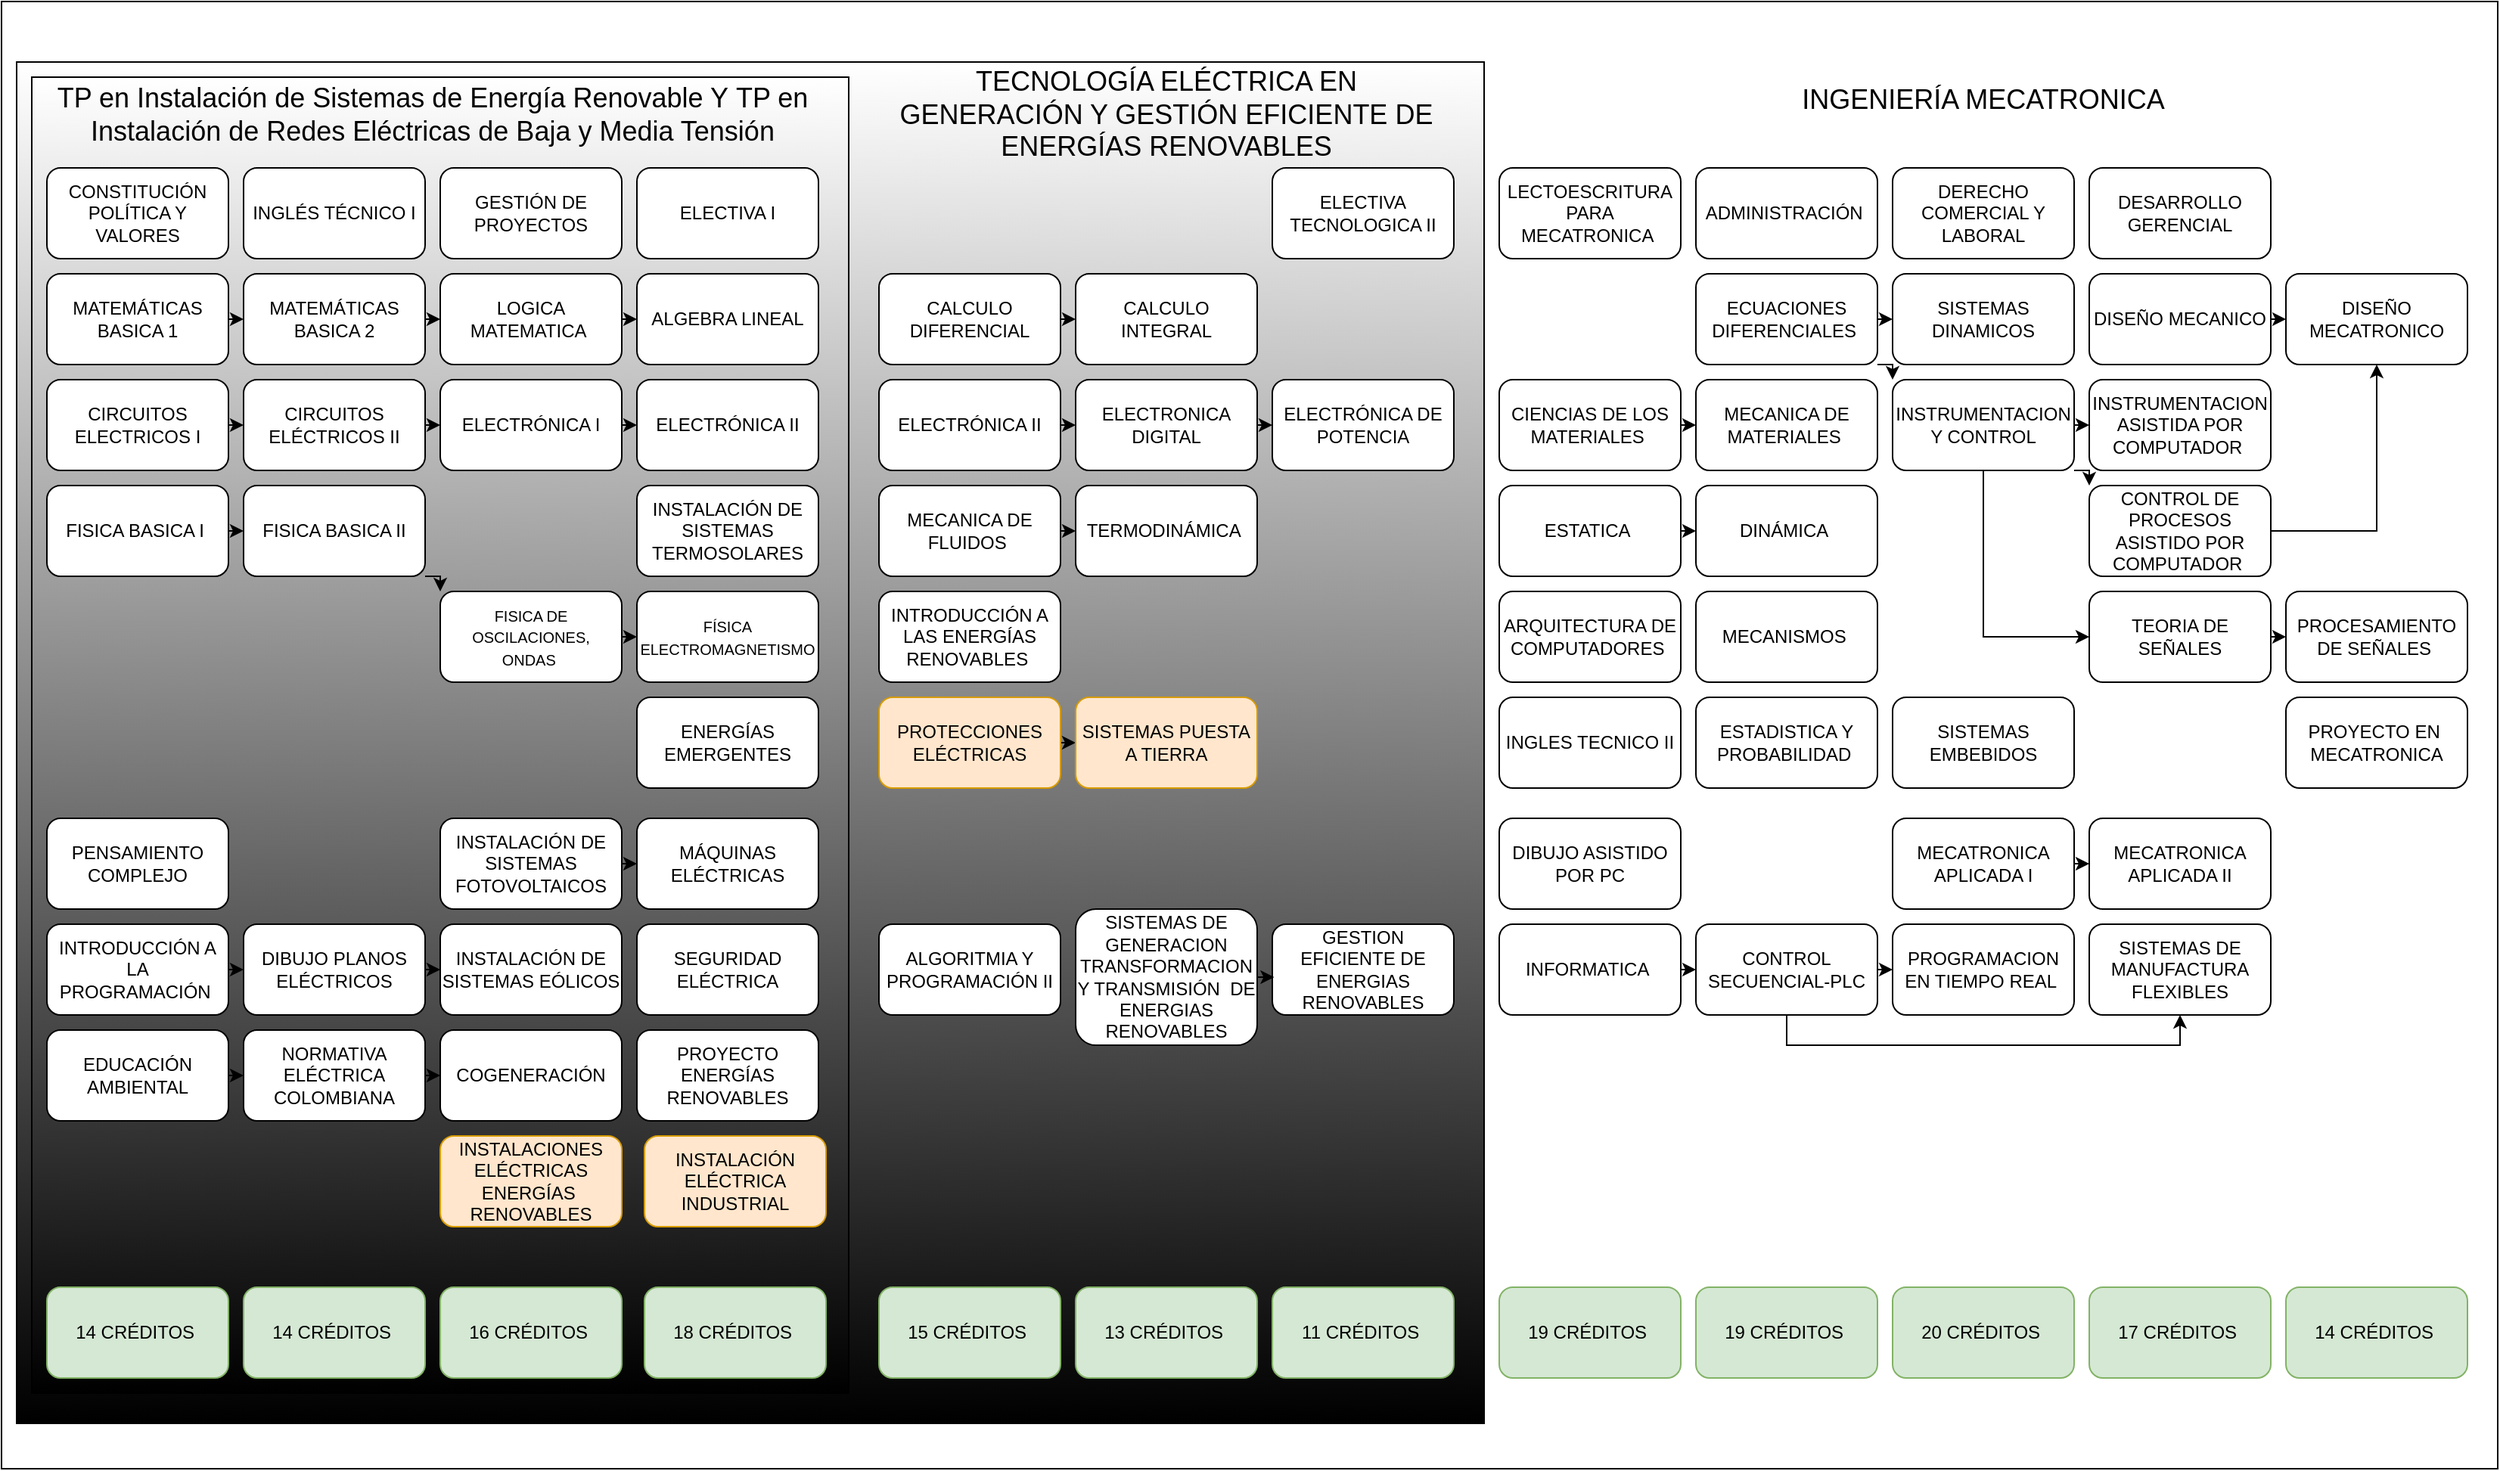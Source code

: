 <mxfile version="27.0.5">
  <diagram name="Page-1" id="NdeRNoOgGqwSj2bBf8Ej">
    <mxGraphModel dx="1477" dy="1940" grid="1" gridSize="10" guides="1" tooltips="1" connect="1" arrows="1" fold="1" page="1" pageScale="1" pageWidth="850" pageHeight="1100" math="0" shadow="0">
      <root>
        <mxCell id="0" />
        <mxCell id="1" parent="0" />
        <mxCell id="ocTWP9GC5p4d-2BuhFd4-1" value="" style="rounded=0;whiteSpace=wrap;html=1;strokeColor=default;fillColor=light-dark(#FFFFFF,#FFFFFF);" parent="1" vertex="1">
          <mxGeometry y="-20" width="1650" height="970" as="geometry" />
        </mxCell>
        <mxCell id="ocTWP9GC5p4d-2BuhFd4-47" value="" style="rounded=0;whiteSpace=wrap;html=1;gradientColor=default;strokeColor=light-dark(#000000,#000000);" parent="1" vertex="1">
          <mxGeometry x="10" y="20" width="970" height="900" as="geometry" />
        </mxCell>
        <mxCell id="ocTWP9GC5p4d-2BuhFd4-5" value="" style="rounded=0;whiteSpace=wrap;html=1;gradientColor=default;strokeColor=light-dark(#000000,#000000);" parent="1" vertex="1">
          <mxGeometry x="20" y="30" width="540" height="870" as="geometry" />
        </mxCell>
        <mxCell id="ocTWP9GC5p4d-2BuhFd4-6" value="MATEMÁTICAS BASICA 1" style="rounded=1;whiteSpace=wrap;html=1;fillColor=light-dark(#FFFFFF,#CCCCCC);fontColor=light-dark(#000000,#000000);" parent="1" vertex="1">
          <mxGeometry x="30" y="160" width="120" height="60" as="geometry" />
        </mxCell>
        <mxCell id="ocTWP9GC5p4d-2BuhFd4-7" value="TERMODINÁMICA&amp;nbsp;" style="rounded=1;whiteSpace=wrap;html=1;fillColor=light-dark(#FFFFFF,#CCCCCC);fontColor=light-dark(#000000,#000000);" parent="1" vertex="1">
          <mxGeometry x="710" y="300" width="120" height="60" as="geometry" />
        </mxCell>
        <mxCell id="ocTWP9GC5p4d-2BuhFd4-8" value="CIRCUITOS ELECTRICOS I" style="rounded=1;whiteSpace=wrap;html=1;fillColor=light-dark(#FFFFFF,#CCCCCC);fontColor=light-dark(#000000,#000000);" parent="1" vertex="1">
          <mxGeometry x="30" y="230" width="120" height="60" as="geometry" />
        </mxCell>
        <mxCell id="ocTWP9GC5p4d-2BuhFd4-9" value="INGLÉS TÉCNICO I" style="rounded=1;whiteSpace=wrap;html=1;fillColor=light-dark(#FFFFFF,#CCCCCC);fontColor=light-dark(#000000,#000000);" parent="1" vertex="1">
          <mxGeometry x="160" y="90" width="120" height="60" as="geometry" />
        </mxCell>
        <mxCell id="a5PQnT44xaoPH_8pJH1b-9" style="edgeStyle=orthogonalEdgeStyle;rounded=0;orthogonalLoop=1;jettySize=auto;html=1;exitX=1;exitY=0.5;exitDx=0;exitDy=0;entryX=0;entryY=0.5;entryDx=0;entryDy=0;" edge="1" parent="1" source="ocTWP9GC5p4d-2BuhFd4-10" target="ocTWP9GC5p4d-2BuhFd4-21">
          <mxGeometry relative="1" as="geometry" />
        </mxCell>
        <mxCell id="ocTWP9GC5p4d-2BuhFd4-10" value="INTRODUCCIÓN A LA PROGRAMACIÓN&amp;nbsp;" style="rounded=1;whiteSpace=wrap;html=1;fillColor=light-dark(#FFFFFF,#CCCCCC);fontColor=light-dark(#000000,#000000);" parent="1" vertex="1">
          <mxGeometry x="30" y="590" width="120" height="60" as="geometry" />
        </mxCell>
        <mxCell id="a5PQnT44xaoPH_8pJH1b-10" style="edgeStyle=orthogonalEdgeStyle;rounded=0;orthogonalLoop=1;jettySize=auto;html=1;exitX=1;exitY=0.5;exitDx=0;exitDy=0;entryX=0;entryY=0.5;entryDx=0;entryDy=0;" edge="1" parent="1" source="ocTWP9GC5p4d-2BuhFd4-11" target="ocTWP9GC5p4d-2BuhFd4-23">
          <mxGeometry relative="1" as="geometry" />
        </mxCell>
        <mxCell id="ocTWP9GC5p4d-2BuhFd4-11" value="EDUCACIÓN AMBIENTAL" style="rounded=1;whiteSpace=wrap;html=1;fillColor=light-dark(#FFFFFF,#CCCCCC);fontColor=light-dark(#000000,#000000);" parent="1" vertex="1">
          <mxGeometry x="30" y="660" width="120" height="60" as="geometry" />
        </mxCell>
        <mxCell id="a5PQnT44xaoPH_8pJH1b-24" style="edgeStyle=orthogonalEdgeStyle;rounded=0;orthogonalLoop=1;jettySize=auto;html=1;exitX=1;exitY=0.5;exitDx=0;exitDy=0;entryX=0;entryY=0.5;entryDx=0;entryDy=0;" edge="1" parent="1" source="ocTWP9GC5p4d-2BuhFd4-12" target="ocTWP9GC5p4d-2BuhFd4-30">
          <mxGeometry relative="1" as="geometry" />
        </mxCell>
        <mxCell id="ocTWP9GC5p4d-2BuhFd4-12" value="MATEMÁTICAS BASICA 2" style="rounded=1;whiteSpace=wrap;html=1;fillColor=light-dark(#FFFFFF,#CCCCCC);fontColor=light-dark(#000000,#000000);" parent="1" vertex="1">
          <mxGeometry x="160" y="160" width="120" height="60" as="geometry" />
        </mxCell>
        <mxCell id="a5PQnT44xaoPH_8pJH1b-7" style="edgeStyle=orthogonalEdgeStyle;rounded=0;orthogonalLoop=1;jettySize=auto;html=1;exitX=1;exitY=0.5;exitDx=0;exitDy=0;entryX=0;entryY=0.5;entryDx=0;entryDy=0;" edge="1" parent="1" source="ocTWP9GC5p4d-2BuhFd4-14" target="ocTWP9GC5p4d-2BuhFd4-35">
          <mxGeometry relative="1" as="geometry" />
        </mxCell>
        <mxCell id="ocTWP9GC5p4d-2BuhFd4-14" value="ELECTRÓNICA I" style="rounded=1;whiteSpace=wrap;html=1;fillColor=light-dark(#FFFFFF,#CCCCCC);fontColor=light-dark(#000000,#000000);" parent="1" vertex="1">
          <mxGeometry x="290" y="230" width="120" height="60" as="geometry" />
        </mxCell>
        <mxCell id="a5PQnT44xaoPH_8pJH1b-6" style="edgeStyle=orthogonalEdgeStyle;rounded=0;orthogonalLoop=1;jettySize=auto;html=1;exitX=1;exitY=0.5;exitDx=0;exitDy=0;entryX=0;entryY=0.5;entryDx=0;entryDy=0;" edge="1" parent="1" source="ocTWP9GC5p4d-2BuhFd4-15" target="ocTWP9GC5p4d-2BuhFd4-14">
          <mxGeometry relative="1" as="geometry" />
        </mxCell>
        <mxCell id="ocTWP9GC5p4d-2BuhFd4-15" value="CIRCUITOS ELÉCTRICOS II" style="rounded=1;whiteSpace=wrap;html=1;fillColor=light-dark(#FFFFFF,#CCCCCC);fontColor=light-dark(#000000,#000000);" parent="1" vertex="1">
          <mxGeometry x="160" y="230" width="120" height="60" as="geometry" />
        </mxCell>
        <mxCell id="a5PQnT44xaoPH_8pJH1b-8" style="edgeStyle=orthogonalEdgeStyle;rounded=0;orthogonalLoop=1;jettySize=auto;html=1;exitX=1;exitY=0.5;exitDx=0;exitDy=0;entryX=0;entryY=0.5;entryDx=0;entryDy=0;" edge="1" parent="1" source="ocTWP9GC5p4d-2BuhFd4-16" target="ocTWP9GC5p4d-2BuhFd4-17">
          <mxGeometry relative="1" as="geometry" />
        </mxCell>
        <mxCell id="ocTWP9GC5p4d-2BuhFd4-16" value="FISICA BASICA I&amp;nbsp;" style="rounded=1;whiteSpace=wrap;html=1;fillColor=light-dark(#FFFFFF,#CCCCCC);fontColor=light-dark(#000000,#000000);" parent="1" vertex="1">
          <mxGeometry x="30" y="300" width="120" height="60" as="geometry" />
        </mxCell>
        <mxCell id="a5PQnT44xaoPH_8pJH1b-22" style="edgeStyle=orthogonalEdgeStyle;rounded=0;orthogonalLoop=1;jettySize=auto;html=1;exitX=1;exitY=1;exitDx=0;exitDy=0;entryX=0;entryY=0;entryDx=0;entryDy=0;" edge="1" parent="1" source="ocTWP9GC5p4d-2BuhFd4-17" target="ocTWP9GC5p4d-2BuhFd4-20">
          <mxGeometry relative="1" as="geometry" />
        </mxCell>
        <mxCell id="ocTWP9GC5p4d-2BuhFd4-17" value="FISICA BASICA II" style="rounded=1;whiteSpace=wrap;html=1;fillColor=light-dark(#FFFFFF,#CCCCCC);fontColor=light-dark(#000000,#000000);" parent="1" vertex="1">
          <mxGeometry x="160" y="300" width="120" height="60" as="geometry" />
        </mxCell>
        <mxCell id="ocTWP9GC5p4d-2BuhFd4-18" value="INTRODUCCIÓN A LAS ENERGÍAS RENOVABLES&amp;nbsp;" style="rounded=1;whiteSpace=wrap;html=1;fillColor=light-dark(#FFFFFF,#CCCCCC);fontColor=light-dark(#000000,#000000);" parent="1" vertex="1">
          <mxGeometry x="580" y="370" width="120" height="60" as="geometry" />
        </mxCell>
        <mxCell id="a5PQnT44xaoPH_8pJH1b-51" style="edgeStyle=orthogonalEdgeStyle;rounded=0;orthogonalLoop=1;jettySize=auto;html=1;exitX=1;exitY=0.5;exitDx=0;exitDy=0;entryX=0;entryY=0.5;entryDx=0;entryDy=0;" edge="1" parent="1" source="ocTWP9GC5p4d-2BuhFd4-19" target="ocTWP9GC5p4d-2BuhFd4-40">
          <mxGeometry relative="1" as="geometry" />
        </mxCell>
        <mxCell id="ocTWP9GC5p4d-2BuhFd4-19" value="PROTECCIONES ELÉCTRICAS" style="rounded=1;whiteSpace=wrap;html=1;fillColor=#ffe6cc;strokeColor=#d79b00;" parent="1" vertex="1">
          <mxGeometry x="580" y="440" width="120" height="60" as="geometry" />
        </mxCell>
        <mxCell id="a5PQnT44xaoPH_8pJH1b-21" style="edgeStyle=orthogonalEdgeStyle;rounded=0;orthogonalLoop=1;jettySize=auto;html=1;exitX=1;exitY=0.5;exitDx=0;exitDy=0;entryX=0;entryY=0.5;entryDx=0;entryDy=0;" edge="1" parent="1" source="ocTWP9GC5p4d-2BuhFd4-20" target="ocTWP9GC5p4d-2BuhFd4-37">
          <mxGeometry relative="1" as="geometry" />
        </mxCell>
        <mxCell id="ocTWP9GC5p4d-2BuhFd4-20" value="&lt;font style=&quot;font-size: 10px;&quot;&gt;FISICA DE OSCILACIONES, ONDAS&amp;nbsp;&lt;/font&gt;" style="rounded=1;whiteSpace=wrap;html=1;fillColor=light-dark(#FFFFFF,#CCCCCC);fontColor=light-dark(#000000,#000000);" parent="1" vertex="1">
          <mxGeometry x="290" y="370" width="120" height="60" as="geometry" />
        </mxCell>
        <mxCell id="a5PQnT44xaoPH_8pJH1b-12" style="edgeStyle=orthogonalEdgeStyle;rounded=0;orthogonalLoop=1;jettySize=auto;html=1;exitX=1;exitY=0.5;exitDx=0;exitDy=0;entryX=0;entryY=0.5;entryDx=0;entryDy=0;" edge="1" parent="1" source="ocTWP9GC5p4d-2BuhFd4-21" target="ocTWP9GC5p4d-2BuhFd4-32">
          <mxGeometry relative="1" as="geometry" />
        </mxCell>
        <mxCell id="ocTWP9GC5p4d-2BuhFd4-21" value="DIBUJO PLANOS ELÉCTRICOS" style="rounded=1;whiteSpace=wrap;html=1;fillColor=light-dark(#FFFFFF,#CCCCCC);fontColor=light-dark(#000000,#000000);" parent="1" vertex="1">
          <mxGeometry x="160" y="590" width="120" height="60" as="geometry" />
        </mxCell>
        <mxCell id="ocTWP9GC5p4d-2BuhFd4-22" value="PROYECTO ENERGÍAS RENOVABLES" style="rounded=1;whiteSpace=wrap;html=1;fillColor=light-dark(#FFFFFF,#CCCCCC);fontColor=light-dark(#000000,#000000);" parent="1" vertex="1">
          <mxGeometry x="420" y="660" width="120" height="60" as="geometry" />
        </mxCell>
        <mxCell id="a5PQnT44xaoPH_8pJH1b-11" style="edgeStyle=orthogonalEdgeStyle;rounded=0;orthogonalLoop=1;jettySize=auto;html=1;exitX=1;exitY=0.5;exitDx=0;exitDy=0;entryX=0;entryY=0.5;entryDx=0;entryDy=0;" edge="1" parent="1" source="ocTWP9GC5p4d-2BuhFd4-23" target="ocTWP9GC5p4d-2BuhFd4-33">
          <mxGeometry relative="1" as="geometry" />
        </mxCell>
        <mxCell id="ocTWP9GC5p4d-2BuhFd4-23" value="NORMATIVA ELÉCTRICA COLOMBIANA" style="rounded=1;whiteSpace=wrap;html=1;fillColor=light-dark(#FFFFFF,#CCCCCC);fontColor=light-dark(#000000,#000000);" parent="1" vertex="1">
          <mxGeometry x="160" y="660" width="120" height="60" as="geometry" />
        </mxCell>
        <mxCell id="ocTWP9GC5p4d-2BuhFd4-24" value="GESTIÓN DE PROYECTOS" style="rounded=1;whiteSpace=wrap;html=1;fillColor=light-dark(#FFFFFF,#CCCCCC);fontColor=light-dark(#000000,#000000);" parent="1" vertex="1">
          <mxGeometry x="290" y="90" width="120" height="60" as="geometry" />
        </mxCell>
        <mxCell id="ocTWP9GC5p4d-2BuhFd4-25" value="INSTALACIÓN ELÉCTRICA INDUSTRIAL" style="rounded=1;whiteSpace=wrap;html=1;fillColor=#ffe6cc;strokeColor=#d79b00;" parent="1" vertex="1">
          <mxGeometry x="425" y="730" width="120" height="60" as="geometry" />
        </mxCell>
        <mxCell id="ocTWP9GC5p4d-2BuhFd4-26" value="CONSTITUCIÓN POLÍTICA Y VALORES" style="rounded=1;whiteSpace=wrap;html=1;fillColor=light-dark(#FFFFFF,#CCCCCC);fontColor=light-dark(#000000,#000000);" parent="1" vertex="1">
          <mxGeometry x="30" y="90" width="120" height="60" as="geometry" />
        </mxCell>
        <mxCell id="ocTWP9GC5p4d-2BuhFd4-27" value="SEGURIDAD ELÉCTRICA" style="rounded=1;whiteSpace=wrap;html=1;fillColor=light-dark(#FFFFFF,#CCCCCC);fontColor=light-dark(#000000,#000000);" parent="1" vertex="1">
          <mxGeometry x="420" y="590" width="120" height="60" as="geometry" />
        </mxCell>
        <mxCell id="ocTWP9GC5p4d-2BuhFd4-28" value="ELECTIVA I" style="rounded=1;whiteSpace=wrap;html=1;fillColor=light-dark(#FFFFFF,#CCCCCC);fontColor=light-dark(#000000,#000000);" parent="1" vertex="1">
          <mxGeometry x="420" y="90" width="120" height="60" as="geometry" />
        </mxCell>
        <mxCell id="ocTWP9GC5p4d-2BuhFd4-29" value="PENSAMIENTO COMPLEJO" style="rounded=1;whiteSpace=wrap;html=1;fillColor=light-dark(#FFFFFF,#CCCCCC);fontColor=light-dark(#000000,#000000);" parent="1" vertex="1">
          <mxGeometry x="30" y="520" width="120" height="60" as="geometry" />
        </mxCell>
        <mxCell id="a5PQnT44xaoPH_8pJH1b-25" style="edgeStyle=orthogonalEdgeStyle;rounded=0;orthogonalLoop=1;jettySize=auto;html=1;exitX=1;exitY=0.5;exitDx=0;exitDy=0;entryX=0;entryY=0.5;entryDx=0;entryDy=0;" edge="1" parent="1" source="ocTWP9GC5p4d-2BuhFd4-30" target="ocTWP9GC5p4d-2BuhFd4-34">
          <mxGeometry relative="1" as="geometry" />
        </mxCell>
        <mxCell id="ocTWP9GC5p4d-2BuhFd4-30" value="LOGICA MATEMATICA&amp;nbsp;" style="rounded=1;whiteSpace=wrap;html=1;fillColor=light-dark(#FFFFFF,#CCCCCC);fontColor=light-dark(#000000,#000000);" parent="1" vertex="1">
          <mxGeometry x="290" y="160" width="120" height="60" as="geometry" />
        </mxCell>
        <mxCell id="a5PQnT44xaoPH_8pJH1b-14" style="edgeStyle=orthogonalEdgeStyle;rounded=0;orthogonalLoop=1;jettySize=auto;html=1;exitX=1;exitY=0.5;exitDx=0;exitDy=0;entryX=0;entryY=0.5;entryDx=0;entryDy=0;" edge="1" parent="1" source="ocTWP9GC5p4d-2BuhFd4-31" target="ocTWP9GC5p4d-2BuhFd4-38">
          <mxGeometry relative="1" as="geometry" />
        </mxCell>
        <mxCell id="ocTWP9GC5p4d-2BuhFd4-31" value="INSTALACIÓN DE SISTEMAS FOTOVOLTAICOS" style="rounded=1;whiteSpace=wrap;html=1;fillColor=light-dark(#FFFFFF,#CCCCCC);fontColor=light-dark(#000000,#000000);" parent="1" vertex="1">
          <mxGeometry x="290" y="520" width="120" height="60" as="geometry" />
        </mxCell>
        <mxCell id="ocTWP9GC5p4d-2BuhFd4-32" value="INSTALACIÓN DE SISTEMAS EÓLICOS" style="rounded=1;whiteSpace=wrap;html=1;fillColor=light-dark(#FFFFFF,#CCCCCC);fontColor=light-dark(#000000,#000000);" parent="1" vertex="1">
          <mxGeometry x="290" y="590" width="120" height="60" as="geometry" />
        </mxCell>
        <mxCell id="ocTWP9GC5p4d-2BuhFd4-33" value="COGENERACIÓN" style="rounded=1;whiteSpace=wrap;html=1;fillColor=light-dark(#FFFFFF,#CCCCCC);fontColor=light-dark(#000000,#000000);" parent="1" vertex="1">
          <mxGeometry x="290" y="660" width="120" height="60" as="geometry" />
        </mxCell>
        <mxCell id="ocTWP9GC5p4d-2BuhFd4-34" value="ALGEBRA LINEAL" style="rounded=1;whiteSpace=wrap;html=1;fillColor=light-dark(#FFFFFF,#CCCCCC);fontColor=light-dark(#000000,#000000);" parent="1" vertex="1">
          <mxGeometry x="420" y="160" width="120" height="60" as="geometry" />
        </mxCell>
        <mxCell id="ocTWP9GC5p4d-2BuhFd4-35" value="ELECTRÓNICA II" style="rounded=1;whiteSpace=wrap;html=1;fillColor=light-dark(#FFFFFF,#CCCCCC);fontColor=light-dark(#000000,#000000);" parent="1" vertex="1">
          <mxGeometry x="420" y="230" width="120" height="60" as="geometry" />
        </mxCell>
        <mxCell id="ocTWP9GC5p4d-2BuhFd4-36" value="INSTALACIÓN DE SISTEMAS TERMOSOLARES" style="rounded=1;whiteSpace=wrap;html=1;fillColor=light-dark(#FFFFFF,#CCCCCC);fontColor=light-dark(#000000,#000000);" parent="1" vertex="1">
          <mxGeometry x="420" y="300" width="120" height="60" as="geometry" />
        </mxCell>
        <mxCell id="ocTWP9GC5p4d-2BuhFd4-37" value="&lt;font style=&quot;font-size: 10px;&quot;&gt;FÍSICA ELECTROMAGNETISMO&lt;/font&gt;" style="rounded=1;whiteSpace=wrap;html=1;fillColor=light-dark(#FFFFFF,#CCCCCC);fontColor=light-dark(#000000,#000000);" parent="1" vertex="1">
          <mxGeometry x="420" y="370" width="120" height="60" as="geometry" />
        </mxCell>
        <mxCell id="ocTWP9GC5p4d-2BuhFd4-38" value="MÁQUINAS ELÉCTRICAS" style="rounded=1;whiteSpace=wrap;html=1;fillColor=light-dark(#FFFFFF,#CCCCCC);fontColor=light-dark(#000000,#000000);" parent="1" vertex="1">
          <mxGeometry x="420" y="520" width="120" height="60" as="geometry" />
        </mxCell>
        <mxCell id="ocTWP9GC5p4d-2BuhFd4-39" value="ENERGÍAS EMERGENTES" style="rounded=1;whiteSpace=wrap;html=1;fillColor=light-dark(#FFFFFF,#CCCCCC);fontColor=light-dark(#000000,#000000);" parent="1" vertex="1">
          <mxGeometry x="420" y="440" width="120" height="60" as="geometry" />
        </mxCell>
        <mxCell id="ocTWP9GC5p4d-2BuhFd4-40" value="SISTEMAS PUESTA A TIERRA" style="rounded=1;whiteSpace=wrap;html=1;fillColor=#ffe6cc;strokeColor=#d79b00;" parent="1" vertex="1">
          <mxGeometry x="710" y="440" width="120" height="60" as="geometry" />
        </mxCell>
        <mxCell id="ocTWP9GC5p4d-2BuhFd4-41" value="INSTALACIONES ELÉCTRICAS ENERGÍAS&amp;nbsp; RENOVABLES" style="rounded=1;whiteSpace=wrap;html=1;fillColor=#ffe6cc;strokeColor=#d79b00;" parent="1" vertex="1">
          <mxGeometry x="290" y="730" width="120" height="60" as="geometry" />
        </mxCell>
        <mxCell id="ocTWP9GC5p4d-2BuhFd4-42" value="14 CRÉDITOS&amp;nbsp;" style="rounded=1;whiteSpace=wrap;html=1;fillColor=#d5e8d4;strokeColor=#82b366;" parent="1" vertex="1">
          <mxGeometry x="30" y="830" width="120" height="60" as="geometry" />
        </mxCell>
        <mxCell id="ocTWP9GC5p4d-2BuhFd4-43" value="14 CRÉDITOS&amp;nbsp;" style="rounded=1;whiteSpace=wrap;html=1;fillColor=#d5e8d4;strokeColor=#82b366;" parent="1" vertex="1">
          <mxGeometry x="160" y="830" width="120" height="60" as="geometry" />
        </mxCell>
        <mxCell id="ocTWP9GC5p4d-2BuhFd4-44" value="16 CRÉDITOS&amp;nbsp;" style="rounded=1;whiteSpace=wrap;html=1;fillColor=#d5e8d4;strokeColor=#82b366;" parent="1" vertex="1">
          <mxGeometry x="290" y="830" width="120" height="60" as="geometry" />
        </mxCell>
        <mxCell id="ocTWP9GC5p4d-2BuhFd4-45" value="18 CRÉDITOS&amp;nbsp;" style="rounded=1;whiteSpace=wrap;html=1;fillColor=#d5e8d4;strokeColor=#82b366;" parent="1" vertex="1">
          <mxGeometry x="425" y="830" width="120" height="60" as="geometry" />
        </mxCell>
        <mxCell id="ocTWP9GC5p4d-2BuhFd4-46" value="&lt;font style=&quot;font-size: 18px;&quot;&gt;TP en Instalación de Sistemas de Energía Renovable Y&amp;nbsp;TP en Instalación de Redes Eléctricas de Baja y Media Tensión&lt;/font&gt;" style="text;html=1;align=center;verticalAlign=middle;whiteSpace=wrap;rounded=0;" parent="1" vertex="1">
          <mxGeometry x="30" y="40" width="510" height="30" as="geometry" />
        </mxCell>
        <mxCell id="ocTWP9GC5p4d-2BuhFd4-48" value="&lt;font style=&quot;font-size: 18px;&quot;&gt;TECNOLOGÍA ELÉCTRICA EN GENERACIÓN Y GESTIÓN EFICIENTE DE ENERGÍAS RENOVABLES&lt;/font&gt;" style="text;html=1;align=center;verticalAlign=middle;whiteSpace=wrap;rounded=0;" parent="1" vertex="1">
          <mxGeometry x="580" y="40" width="380" height="30" as="geometry" />
        </mxCell>
        <mxCell id="a5PQnT44xaoPH_8pJH1b-29" style="edgeStyle=orthogonalEdgeStyle;rounded=0;orthogonalLoop=1;jettySize=auto;html=1;exitX=1;exitY=0.5;exitDx=0;exitDy=0;entryX=0;entryY=0.5;entryDx=0;entryDy=0;" edge="1" parent="1" source="ocTWP9GC5p4d-2BuhFd4-49" target="ocTWP9GC5p4d-2BuhFd4-51">
          <mxGeometry relative="1" as="geometry" />
        </mxCell>
        <mxCell id="ocTWP9GC5p4d-2BuhFd4-49" value="CALCULO DIFERENCIAL" style="rounded=1;whiteSpace=wrap;html=1;fillColor=light-dark(#FFFFFF,#CCCCCC);fontColor=light-dark(#000000,#000000);" parent="1" vertex="1">
          <mxGeometry x="580" y="160" width="120" height="60" as="geometry" />
        </mxCell>
        <mxCell id="ocTWP9GC5p4d-2BuhFd4-50" value="ALGORITMIA Y PROGRAMACIÓN II" style="rounded=1;whiteSpace=wrap;html=1;fillColor=light-dark(#FFFFFF,#CCCCCC);fontColor=light-dark(#000000,#000000);" parent="1" vertex="1">
          <mxGeometry x="580" y="590" width="120" height="60" as="geometry" />
        </mxCell>
        <mxCell id="ocTWP9GC5p4d-2BuhFd4-51" value="CALCULO INTEGRAL" style="rounded=1;whiteSpace=wrap;html=1;fillColor=light-dark(#FFFFFF,#CCCCCC);fontColor=light-dark(#000000,#000000);" parent="1" vertex="1">
          <mxGeometry x="710" y="160" width="120" height="60" as="geometry" />
        </mxCell>
        <mxCell id="a5PQnT44xaoPH_8pJH1b-30" style="edgeStyle=orthogonalEdgeStyle;rounded=0;orthogonalLoop=1;jettySize=auto;html=1;exitX=1;exitY=0.5;exitDx=0;exitDy=0;entryX=0;entryY=0.5;entryDx=0;entryDy=0;" edge="1" parent="1" source="ocTWP9GC5p4d-2BuhFd4-52" target="ocTWP9GC5p4d-2BuhFd4-57">
          <mxGeometry relative="1" as="geometry" />
        </mxCell>
        <mxCell id="ocTWP9GC5p4d-2BuhFd4-52" value="ELECTRÓNICA II" style="rounded=1;whiteSpace=wrap;html=1;fillColor=light-dark(#FFFFFF,#CCCCCC);fontColor=light-dark(#000000,#000000);" parent="1" vertex="1">
          <mxGeometry x="580" y="230" width="120" height="60" as="geometry" />
        </mxCell>
        <mxCell id="a5PQnT44xaoPH_8pJH1b-59" style="edgeStyle=orthogonalEdgeStyle;rounded=0;orthogonalLoop=1;jettySize=auto;html=1;exitX=1;exitY=0.5;exitDx=0;exitDy=0;entryX=0;entryY=0.5;entryDx=0;entryDy=0;" edge="1" parent="1" source="ocTWP9GC5p4d-2BuhFd4-53" target="ocTWP9GC5p4d-2BuhFd4-7">
          <mxGeometry relative="1" as="geometry" />
        </mxCell>
        <mxCell id="ocTWP9GC5p4d-2BuhFd4-53" value="MECANICA DE FLUIDOS&amp;nbsp;" style="rounded=1;whiteSpace=wrap;html=1;fillColor=light-dark(#FFFFFF,#CCCCCC);fontColor=light-dark(#000000,#000000);" parent="1" vertex="1">
          <mxGeometry x="580" y="300" width="120" height="60" as="geometry" />
        </mxCell>
        <mxCell id="ocTWP9GC5p4d-2BuhFd4-54" value="ELECTRÓNICA DE POTENCIA" style="rounded=1;whiteSpace=wrap;html=1;fillColor=light-dark(#FFFFFF,#CCCCCC);fontColor=light-dark(#000000,#000000);" parent="1" vertex="1">
          <mxGeometry x="840" y="230" width="120" height="60" as="geometry" />
        </mxCell>
        <mxCell id="ocTWP9GC5p4d-2BuhFd4-56" value="ELECTIVA TECNOLOGICA II" style="rounded=1;whiteSpace=wrap;html=1;fillColor=light-dark(#FFFFFF,#CCCCCC);fontColor=light-dark(#000000,#000000);" parent="1" vertex="1">
          <mxGeometry x="840" y="90" width="120" height="60" as="geometry" />
        </mxCell>
        <mxCell id="a5PQnT44xaoPH_8pJH1b-31" style="edgeStyle=orthogonalEdgeStyle;rounded=0;orthogonalLoop=1;jettySize=auto;html=1;exitX=1;exitY=0.5;exitDx=0;exitDy=0;entryX=0;entryY=0.5;entryDx=0;entryDy=0;" edge="1" parent="1" source="ocTWP9GC5p4d-2BuhFd4-57" target="ocTWP9GC5p4d-2BuhFd4-54">
          <mxGeometry relative="1" as="geometry" />
        </mxCell>
        <mxCell id="ocTWP9GC5p4d-2BuhFd4-57" value="ELECTRONICA DIGITAL" style="rounded=1;whiteSpace=wrap;html=1;fillColor=light-dark(#FFFFFF,#CCCCCC);fontColor=light-dark(#000000,#000000);" parent="1" vertex="1">
          <mxGeometry x="710" y="230" width="120" height="60" as="geometry" />
        </mxCell>
        <mxCell id="ocTWP9GC5p4d-2BuhFd4-58" value="SISTEMAS DE GENERACION TRANSFORMACION Y TRANSMISIÓN&amp;nbsp; DE ENERGIAS RENOVABLES" style="rounded=1;whiteSpace=wrap;html=1;fillColor=light-dark(#FFFFFF,#CCCCCC);fontColor=light-dark(#000000,#000000);" parent="1" vertex="1">
          <mxGeometry x="710" y="580" width="120" height="90" as="geometry" />
        </mxCell>
        <mxCell id="ocTWP9GC5p4d-2BuhFd4-59" value="GESTION EFICIENTE DE ENERGIAS RENOVABLES" style="rounded=1;whiteSpace=wrap;html=1;fillColor=light-dark(#FFFFFF,#CCCCCC);fontColor=light-dark(#000000,#000000);" parent="1" vertex="1">
          <mxGeometry x="840" y="590" width="120" height="60" as="geometry" />
        </mxCell>
        <mxCell id="ocTWP9GC5p4d-2BuhFd4-60" value="15 CRÉDITOS&amp;nbsp;" style="rounded=1;whiteSpace=wrap;html=1;fillColor=#d5e8d4;strokeColor=#82b366;" parent="1" vertex="1">
          <mxGeometry x="580" y="830" width="120" height="60" as="geometry" />
        </mxCell>
        <mxCell id="ocTWP9GC5p4d-2BuhFd4-61" value="13 CRÉDITOS&amp;nbsp;" style="rounded=1;whiteSpace=wrap;html=1;fillColor=#d5e8d4;strokeColor=#82b366;" parent="1" vertex="1">
          <mxGeometry x="710" y="830" width="120" height="60" as="geometry" />
        </mxCell>
        <mxCell id="ocTWP9GC5p4d-2BuhFd4-62" value="11 CRÉDITOS&amp;nbsp;" style="rounded=1;whiteSpace=wrap;html=1;fillColor=#d5e8d4;strokeColor=#82b366;" parent="1" vertex="1">
          <mxGeometry x="840" y="830" width="120" height="60" as="geometry" />
        </mxCell>
        <mxCell id="ocTWP9GC5p4d-2BuhFd4-65" value="LECTOESCRITURA PARA MECATRONICA&amp;nbsp;" style="rounded=1;whiteSpace=wrap;html=1;fillColor=light-dark(#FFFFFF,#CCCCCC);fontColor=light-dark(#000000,#000000);" parent="1" vertex="1">
          <mxGeometry x="990" y="90" width="120" height="60" as="geometry" />
        </mxCell>
        <mxCell id="ocTWP9GC5p4d-2BuhFd4-66" value="&lt;span style=&quot;font-size: 18px;&quot;&gt;INGENIERÍA MECATRONICA&lt;/span&gt;" style="text;html=1;align=center;verticalAlign=middle;whiteSpace=wrap;rounded=0;fontColor=light-dark(#000000,#000000);" parent="1" vertex="1">
          <mxGeometry x="1055" y="30" width="510" height="30" as="geometry" />
        </mxCell>
        <mxCell id="ocTWP9GC5p4d-2BuhFd4-67" value="DIBUJO ASISTIDO POR PC" style="rounded=1;whiteSpace=wrap;html=1;fillColor=light-dark(#FFFFFF,#CCCCCC);fontColor=light-dark(#000000,#000000);" parent="1" vertex="1">
          <mxGeometry x="990" y="520" width="120" height="60" as="geometry" />
        </mxCell>
        <mxCell id="a5PQnT44xaoPH_8pJH1b-37" style="edgeStyle=orthogonalEdgeStyle;rounded=0;orthogonalLoop=1;jettySize=auto;html=1;exitX=1;exitY=0.5;exitDx=0;exitDy=0;entryX=0;entryY=0.5;entryDx=0;entryDy=0;strokeColor=light-dark(#000000,#000000);" edge="1" parent="1" source="ocTWP9GC5p4d-2BuhFd4-68" target="ocTWP9GC5p4d-2BuhFd4-81">
          <mxGeometry relative="1" as="geometry" />
        </mxCell>
        <mxCell id="ocTWP9GC5p4d-2BuhFd4-68" value="INFORMATICA&amp;nbsp;" style="rounded=1;whiteSpace=wrap;html=1;fillColor=light-dark(#FFFFFF,#CCCCCC);fontColor=light-dark(#000000,#000000);" parent="1" vertex="1">
          <mxGeometry x="990" y="590" width="120" height="60" as="geometry" />
        </mxCell>
        <mxCell id="a5PQnT44xaoPH_8pJH1b-38" style="edgeStyle=orthogonalEdgeStyle;rounded=0;orthogonalLoop=1;jettySize=auto;html=1;exitX=1;exitY=0.5;exitDx=0;exitDy=0;entryX=0;entryY=0.5;entryDx=0;entryDy=0;strokeColor=light-dark(#000000,#000000);" edge="1" parent="1" source="ocTWP9GC5p4d-2BuhFd4-69" target="ocTWP9GC5p4d-2BuhFd4-105">
          <mxGeometry relative="1" as="geometry" />
        </mxCell>
        <mxCell id="ocTWP9GC5p4d-2BuhFd4-69" value="ESTATICA&amp;nbsp;" style="rounded=1;whiteSpace=wrap;html=1;fillColor=light-dark(#FFFFFF,#CCCCCC);fontColor=light-dark(#000000,#000000);" parent="1" vertex="1">
          <mxGeometry x="990" y="300" width="120" height="60" as="geometry" />
        </mxCell>
        <mxCell id="a5PQnT44xaoPH_8pJH1b-39" style="edgeStyle=orthogonalEdgeStyle;rounded=0;orthogonalLoop=1;jettySize=auto;html=1;exitX=1;exitY=0.5;exitDx=0;exitDy=0;entryX=0;entryY=0.5;entryDx=0;entryDy=0;strokeColor=light-dark(#000000,#000000);" edge="1" parent="1" source="ocTWP9GC5p4d-2BuhFd4-70" target="ocTWP9GC5p4d-2BuhFd4-74">
          <mxGeometry relative="1" as="geometry" />
        </mxCell>
        <mxCell id="ocTWP9GC5p4d-2BuhFd4-70" value="CIENCIAS DE LOS MATERIALES&amp;nbsp;" style="rounded=1;whiteSpace=wrap;html=1;fillColor=light-dark(#FFFFFF,#CCCCCC);fontColor=light-dark(#000000,#000000);" parent="1" vertex="1">
          <mxGeometry x="990" y="230" width="120" height="60" as="geometry" />
        </mxCell>
        <mxCell id="ocTWP9GC5p4d-2BuhFd4-71" value="ARQUITECTURA DE COMPUTADORES&amp;nbsp;" style="rounded=1;whiteSpace=wrap;html=1;fillColor=light-dark(#FFFFFF,#CCCCCC);fontColor=light-dark(#000000,#000000);" parent="1" vertex="1">
          <mxGeometry x="990" y="370" width="120" height="60" as="geometry" />
        </mxCell>
        <mxCell id="a5PQnT44xaoPH_8pJH1b-40" style="edgeStyle=orthogonalEdgeStyle;rounded=0;orthogonalLoop=1;jettySize=auto;html=1;exitX=1;exitY=0.5;exitDx=0;exitDy=0;entryX=0;entryY=0.5;entryDx=0;entryDy=0;strokeColor=light-dark(#000000,#000000);" edge="1" parent="1" source="ocTWP9GC5p4d-2BuhFd4-72" target="ocTWP9GC5p4d-2BuhFd4-78">
          <mxGeometry relative="1" as="geometry" />
        </mxCell>
        <mxCell id="a5PQnT44xaoPH_8pJH1b-54" style="edgeStyle=orthogonalEdgeStyle;rounded=0;orthogonalLoop=1;jettySize=auto;html=1;exitX=1;exitY=1;exitDx=0;exitDy=0;entryX=0;entryY=0;entryDx=0;entryDy=0;strokeColor=light-dark(#000000,#000000);" edge="1" parent="1" source="ocTWP9GC5p4d-2BuhFd4-72" target="ocTWP9GC5p4d-2BuhFd4-76">
          <mxGeometry relative="1" as="geometry" />
        </mxCell>
        <mxCell id="ocTWP9GC5p4d-2BuhFd4-72" value="ECUACIONES DIFERENCIALES&amp;nbsp;" style="rounded=1;whiteSpace=wrap;html=1;fillColor=light-dark(#FFFFFF,#CCCCCC);fontColor=light-dark(#000000,#000000);" parent="1" vertex="1">
          <mxGeometry x="1120" y="160" width="120" height="60" as="geometry" />
        </mxCell>
        <mxCell id="ocTWP9GC5p4d-2BuhFd4-73" value="MECANISMOS&amp;nbsp;" style="rounded=1;whiteSpace=wrap;html=1;fillColor=light-dark(#FFFFFF,#CCCCCC);fontColor=light-dark(#000000,#000000);" parent="1" vertex="1">
          <mxGeometry x="1120" y="370" width="120" height="60" as="geometry" />
        </mxCell>
        <mxCell id="ocTWP9GC5p4d-2BuhFd4-74" value="MECANICA DE MATERIALES&amp;nbsp;" style="rounded=1;whiteSpace=wrap;html=1;fillColor=light-dark(#FFFFFF,#CCCCCC);fontColor=light-dark(#000000,#000000);" parent="1" vertex="1">
          <mxGeometry x="1120" y="230" width="120" height="60" as="geometry" />
        </mxCell>
        <mxCell id="ocTWP9GC5p4d-2BuhFd4-75" value="ESTADISTICA Y PROBABILIDAD&amp;nbsp;" style="rounded=1;whiteSpace=wrap;html=1;fillColor=light-dark(#FFFFFF,#CCCCCC);fontColor=light-dark(#000000,#000000);" parent="1" vertex="1">
          <mxGeometry x="1120" y="440" width="120" height="60" as="geometry" />
        </mxCell>
        <mxCell id="a5PQnT44xaoPH_8pJH1b-41" style="edgeStyle=orthogonalEdgeStyle;rounded=0;orthogonalLoop=1;jettySize=auto;html=1;exitX=1;exitY=0.5;exitDx=0;exitDy=0;entryX=0;entryY=0.5;entryDx=0;entryDy=0;strokeColor=light-dark(#000000,#000000);" edge="1" parent="1" source="ocTWP9GC5p4d-2BuhFd4-76" target="ocTWP9GC5p4d-2BuhFd4-84">
          <mxGeometry relative="1" as="geometry" />
        </mxCell>
        <mxCell id="a5PQnT44xaoPH_8pJH1b-44" style="edgeStyle=orthogonalEdgeStyle;rounded=0;orthogonalLoop=1;jettySize=auto;html=1;exitX=0.5;exitY=1;exitDx=0;exitDy=0;entryX=0;entryY=0.5;entryDx=0;entryDy=0;strokeColor=light-dark(#000000,#000000);" edge="1" parent="1" source="ocTWP9GC5p4d-2BuhFd4-76" target="ocTWP9GC5p4d-2BuhFd4-87">
          <mxGeometry relative="1" as="geometry" />
        </mxCell>
        <mxCell id="a5PQnT44xaoPH_8pJH1b-55" style="edgeStyle=orthogonalEdgeStyle;rounded=0;orthogonalLoop=1;jettySize=auto;html=1;exitX=1;exitY=1;exitDx=0;exitDy=0;entryX=0;entryY=0;entryDx=0;entryDy=0;strokeColor=light-dark(#000000,#000000);" edge="1" parent="1" source="ocTWP9GC5p4d-2BuhFd4-76" target="ocTWP9GC5p4d-2BuhFd4-85">
          <mxGeometry relative="1" as="geometry" />
        </mxCell>
        <mxCell id="ocTWP9GC5p4d-2BuhFd4-76" value="INSTRUMENTACION Y CONTROL" style="rounded=1;whiteSpace=wrap;html=1;fillColor=light-dark(#FFFFFF,#CCCCCC);fontColor=light-dark(#000000,#000000);" parent="1" vertex="1">
          <mxGeometry x="1250" y="230" width="120" height="60" as="geometry" />
        </mxCell>
        <mxCell id="a5PQnT44xaoPH_8pJH1b-43" style="edgeStyle=orthogonalEdgeStyle;rounded=0;orthogonalLoop=1;jettySize=auto;html=1;exitX=1;exitY=0.5;exitDx=0;exitDy=0;entryX=0;entryY=0.5;entryDx=0;entryDy=0;strokeColor=light-dark(#000000,#000000);" edge="1" parent="1" source="ocTWP9GC5p4d-2BuhFd4-77" target="ocTWP9GC5p4d-2BuhFd4-80">
          <mxGeometry relative="1" as="geometry" />
        </mxCell>
        <mxCell id="ocTWP9GC5p4d-2BuhFd4-77" value="MECATRONICA APLICADA I" style="rounded=1;whiteSpace=wrap;html=1;fillColor=light-dark(#FFFFFF,#CCCCCC);fontColor=light-dark(#000000,#000000);" parent="1" vertex="1">
          <mxGeometry x="1250" y="520" width="120" height="60" as="geometry" />
        </mxCell>
        <mxCell id="ocTWP9GC5p4d-2BuhFd4-78" value="SISTEMAS DINAMICOS" style="rounded=1;whiteSpace=wrap;html=1;fillColor=light-dark(#FFFFFF,#CCCCCC);fontColor=light-dark(#000000,#000000);" parent="1" vertex="1">
          <mxGeometry x="1250" y="160" width="120" height="60" as="geometry" />
        </mxCell>
        <mxCell id="ocTWP9GC5p4d-2BuhFd4-79" value="ADMINISTRACIÓN&amp;nbsp;" style="rounded=1;whiteSpace=wrap;html=1;fillColor=light-dark(#FFFFFF,#CCCCCC);fontColor=light-dark(#000000,#000000);" parent="1" vertex="1">
          <mxGeometry x="1120" y="90" width="120" height="60" as="geometry" />
        </mxCell>
        <mxCell id="ocTWP9GC5p4d-2BuhFd4-80" value="MECATRONICA APLICADA II" style="rounded=1;whiteSpace=wrap;html=1;fillColor=light-dark(#FFFFFF,#CCCCCC);fontColor=light-dark(#000000,#000000);" parent="1" vertex="1">
          <mxGeometry x="1380" y="520" width="120" height="60" as="geometry" />
        </mxCell>
        <mxCell id="a5PQnT44xaoPH_8pJH1b-57" style="edgeStyle=orthogonalEdgeStyle;rounded=0;orthogonalLoop=1;jettySize=auto;html=1;exitX=0.5;exitY=1;exitDx=0;exitDy=0;entryX=0.5;entryY=1;entryDx=0;entryDy=0;strokeColor=light-dark(#000000,#000000);" edge="1" parent="1" source="ocTWP9GC5p4d-2BuhFd4-81" target="ocTWP9GC5p4d-2BuhFd4-92">
          <mxGeometry relative="1" as="geometry" />
        </mxCell>
        <mxCell id="a5PQnT44xaoPH_8pJH1b-58" style="edgeStyle=orthogonalEdgeStyle;rounded=0;orthogonalLoop=1;jettySize=auto;html=1;exitX=1;exitY=0.5;exitDx=0;exitDy=0;entryX=0;entryY=0.5;entryDx=0;entryDy=0;strokeColor=light-dark(#000000,#000000);" edge="1" parent="1" source="ocTWP9GC5p4d-2BuhFd4-81" target="ocTWP9GC5p4d-2BuhFd4-88">
          <mxGeometry relative="1" as="geometry" />
        </mxCell>
        <mxCell id="ocTWP9GC5p4d-2BuhFd4-81" value="CONTROL SECUENCIAL-PLC" style="rounded=1;whiteSpace=wrap;html=1;fillColor=light-dark(#FFFFFF,#CCCCCC);fontColor=light-dark(#000000,#000000);" parent="1" vertex="1">
          <mxGeometry x="1120" y="590" width="120" height="60" as="geometry" />
        </mxCell>
        <mxCell id="ocTWP9GC5p4d-2BuhFd4-82" value="INGLES TECNICO II" style="rounded=1;whiteSpace=wrap;html=1;fillColor=light-dark(#FFFFFF,#CCCCCC);fontColor=light-dark(#000000,#000000);" parent="1" vertex="1">
          <mxGeometry x="990" y="440" width="120" height="60" as="geometry" />
        </mxCell>
        <mxCell id="ocTWP9GC5p4d-2BuhFd4-83" value="DESARROLLO GERENCIAL" style="rounded=1;whiteSpace=wrap;html=1;fillColor=light-dark(#FFFFFF,#CCCCCC);fontColor=light-dark(#000000,#000000);" parent="1" vertex="1">
          <mxGeometry x="1380" y="90" width="120" height="60" as="geometry" />
        </mxCell>
        <mxCell id="ocTWP9GC5p4d-2BuhFd4-84" value="INSTRUMENTACION ASISTIDA POR COMPUTADOR&amp;nbsp;" style="rounded=1;whiteSpace=wrap;html=1;fillColor=light-dark(#FFFFFF,#CCCCCC);fontColor=light-dark(#000000,#000000);" parent="1" vertex="1">
          <mxGeometry x="1380" y="230" width="120" height="60" as="geometry" />
        </mxCell>
        <mxCell id="a5PQnT44xaoPH_8pJH1b-48" style="edgeStyle=orthogonalEdgeStyle;rounded=0;orthogonalLoop=1;jettySize=auto;html=1;exitX=1;exitY=0.5;exitDx=0;exitDy=0;entryX=0.5;entryY=1;entryDx=0;entryDy=0;strokeColor=light-dark(#000000,#000000);" edge="1" parent="1" source="ocTWP9GC5p4d-2BuhFd4-85" target="ocTWP9GC5p4d-2BuhFd4-93">
          <mxGeometry relative="1" as="geometry" />
        </mxCell>
        <mxCell id="ocTWP9GC5p4d-2BuhFd4-85" value="CONTROL DE PROCESOS ASISTIDO POR COMPUTADOR&amp;nbsp;" style="rounded=1;whiteSpace=wrap;html=1;fillColor=light-dark(#FFFFFF,#CCCCCC);fontColor=light-dark(#000000,#000000);" parent="1" vertex="1">
          <mxGeometry x="1380" y="300" width="120" height="60" as="geometry" />
        </mxCell>
        <mxCell id="ocTWP9GC5p4d-2BuhFd4-86" value="SISTEMAS EMBEBIDOS" style="rounded=1;whiteSpace=wrap;html=1;fillColor=light-dark(#FFFFFF,#CCCCCC);fontColor=light-dark(#000000,#000000);" parent="1" vertex="1">
          <mxGeometry x="1250" y="440" width="120" height="60" as="geometry" />
        </mxCell>
        <mxCell id="a5PQnT44xaoPH_8pJH1b-36" style="edgeStyle=orthogonalEdgeStyle;rounded=0;orthogonalLoop=1;jettySize=auto;html=1;exitX=1;exitY=0.5;exitDx=0;exitDy=0;entryX=0;entryY=0.5;entryDx=0;entryDy=0;strokeColor=light-dark(#000000,#000000);" edge="1" parent="1" source="ocTWP9GC5p4d-2BuhFd4-87" target="ocTWP9GC5p4d-2BuhFd4-91">
          <mxGeometry relative="1" as="geometry" />
        </mxCell>
        <mxCell id="ocTWP9GC5p4d-2BuhFd4-87" value="TEORIA DE SEÑALES" style="rounded=1;whiteSpace=wrap;html=1;fillColor=light-dark(#FFFFFF,#CCCCCC);fontColor=light-dark(#000000,#000000);" parent="1" vertex="1">
          <mxGeometry x="1380" y="370" width="120" height="60" as="geometry" />
        </mxCell>
        <mxCell id="ocTWP9GC5p4d-2BuhFd4-89" value="DERECHO COMERCIAL Y LABORAL" style="rounded=1;whiteSpace=wrap;html=1;fillColor=light-dark(#FFFFFF,#CCCCCC);fontColor=light-dark(#000000,#000000);" parent="1" vertex="1">
          <mxGeometry x="1250" y="90" width="120" height="60" as="geometry" />
        </mxCell>
        <mxCell id="a5PQnT44xaoPH_8pJH1b-49" style="edgeStyle=orthogonalEdgeStyle;rounded=0;orthogonalLoop=1;jettySize=auto;html=1;exitX=1;exitY=0.5;exitDx=0;exitDy=0;entryX=0;entryY=0.5;entryDx=0;entryDy=0;strokeColor=light-dark(#000000,#000000);" edge="1" parent="1" source="ocTWP9GC5p4d-2BuhFd4-90" target="ocTWP9GC5p4d-2BuhFd4-93">
          <mxGeometry relative="1" as="geometry" />
        </mxCell>
        <mxCell id="ocTWP9GC5p4d-2BuhFd4-90" value="DISEÑO MECANICO" style="rounded=1;whiteSpace=wrap;html=1;fillColor=light-dark(#FFFFFF,#CCCCCC);fontColor=light-dark(#000000,#000000);" parent="1" vertex="1">
          <mxGeometry x="1380" y="160" width="120" height="60" as="geometry" />
        </mxCell>
        <mxCell id="ocTWP9GC5p4d-2BuhFd4-91" value="PROCESAMIENTO DE SEÑALES&amp;nbsp;" style="rounded=1;whiteSpace=wrap;html=1;fillColor=light-dark(#FFFFFF,#CCCCCC);fontColor=light-dark(#000000,#000000);" parent="1" vertex="1">
          <mxGeometry x="1510" y="370" width="120" height="60" as="geometry" />
        </mxCell>
        <mxCell id="ocTWP9GC5p4d-2BuhFd4-92" value="SISTEMAS DE MANUFACTURA FLEXIBLES" style="rounded=1;whiteSpace=wrap;html=1;fillColor=light-dark(#FFFFFF,#CCCCCC);fontColor=light-dark(#000000,#000000);" parent="1" vertex="1">
          <mxGeometry x="1380" y="590" width="120" height="60" as="geometry" />
        </mxCell>
        <mxCell id="ocTWP9GC5p4d-2BuhFd4-93" value="DISEÑO MECATRONICO" style="rounded=1;whiteSpace=wrap;html=1;fillColor=light-dark(#FFFFFF,#CCCCCC);fontColor=light-dark(#000000,#000000);" parent="1" vertex="1">
          <mxGeometry x="1510" y="160" width="120" height="60" as="geometry" />
        </mxCell>
        <mxCell id="ocTWP9GC5p4d-2BuhFd4-94" value="PROYECTO EN&amp;nbsp; MECATRONICA" style="rounded=1;whiteSpace=wrap;html=1;fillColor=light-dark(#FFFFFF,#CCCCCC);fontColor=light-dark(#000000,#000000);" parent="1" vertex="1">
          <mxGeometry x="1510" y="440" width="120" height="60" as="geometry" />
        </mxCell>
        <mxCell id="ocTWP9GC5p4d-2BuhFd4-95" value="19 CRÉDITOS&amp;nbsp;" style="rounded=1;whiteSpace=wrap;html=1;fillColor=#d5e8d4;strokeColor=#82b366;" parent="1" vertex="1">
          <mxGeometry x="990" y="830" width="120" height="60" as="geometry" />
        </mxCell>
        <mxCell id="ocTWP9GC5p4d-2BuhFd4-96" value="19 CRÉDITOS&amp;nbsp;" style="rounded=1;whiteSpace=wrap;html=1;fillColor=#d5e8d4;strokeColor=#82b366;" parent="1" vertex="1">
          <mxGeometry x="1120" y="830" width="120" height="60" as="geometry" />
        </mxCell>
        <mxCell id="ocTWP9GC5p4d-2BuhFd4-97" value="20 CRÉDITOS&amp;nbsp;" style="rounded=1;whiteSpace=wrap;html=1;fillColor=#d5e8d4;strokeColor=#82b366;" parent="1" vertex="1">
          <mxGeometry x="1250" y="830" width="120" height="60" as="geometry" />
        </mxCell>
        <mxCell id="ocTWP9GC5p4d-2BuhFd4-98" value="17 CRÉDITOS&amp;nbsp;" style="rounded=1;whiteSpace=wrap;html=1;fillColor=#d5e8d4;strokeColor=#82b366;" parent="1" vertex="1">
          <mxGeometry x="1380" y="830" width="120" height="60" as="geometry" />
        </mxCell>
        <mxCell id="ocTWP9GC5p4d-2BuhFd4-99" value="14 CRÉDITOS&amp;nbsp;" style="rounded=1;whiteSpace=wrap;html=1;fillColor=#d5e8d4;strokeColor=#82b366;" parent="1" vertex="1">
          <mxGeometry x="1510" y="830" width="120" height="60" as="geometry" />
        </mxCell>
        <mxCell id="ocTWP9GC5p4d-2BuhFd4-105" value="DINÁMICA&amp;nbsp;" style="rounded=1;whiteSpace=wrap;html=1;fillColor=light-dark(#FFFFFF,#CCCCCC);fontColor=light-dark(#000000,#000000);" parent="1" vertex="1">
          <mxGeometry x="1120" y="300" width="120" height="60" as="geometry" />
        </mxCell>
        <mxCell id="a5PQnT44xaoPH_8pJH1b-4" value="" style="endArrow=classic;html=1;rounded=0;entryX=0;entryY=0.5;entryDx=0;entryDy=0;" edge="1" parent="1" source="ocTWP9GC5p4d-2BuhFd4-6" target="ocTWP9GC5p4d-2BuhFd4-12">
          <mxGeometry width="50" height="50" relative="1" as="geometry">
            <mxPoint x="40" y="260" as="sourcePoint" />
            <mxPoint x="90" y="210" as="targetPoint" />
            <Array as="points" />
          </mxGeometry>
        </mxCell>
        <mxCell id="a5PQnT44xaoPH_8pJH1b-5" value="" style="endArrow=classic;html=1;rounded=0;entryX=0;entryY=0.5;entryDx=0;entryDy=0;exitX=1;exitY=0.5;exitDx=0;exitDy=0;" edge="1" parent="1" source="ocTWP9GC5p4d-2BuhFd4-8" target="ocTWP9GC5p4d-2BuhFd4-15">
          <mxGeometry width="50" height="50" relative="1" as="geometry">
            <mxPoint x="160" y="200" as="sourcePoint" />
            <mxPoint x="170" y="200" as="targetPoint" />
            <Array as="points" />
          </mxGeometry>
        </mxCell>
        <mxCell id="a5PQnT44xaoPH_8pJH1b-50" style="edgeStyle=orthogonalEdgeStyle;rounded=0;orthogonalLoop=1;jettySize=auto;html=1;exitX=1;exitY=0.5;exitDx=0;exitDy=0;entryX=0.01;entryY=0.591;entryDx=0;entryDy=0;entryPerimeter=0;" edge="1" parent="1" source="ocTWP9GC5p4d-2BuhFd4-58" target="ocTWP9GC5p4d-2BuhFd4-59">
          <mxGeometry relative="1" as="geometry" />
        </mxCell>
        <mxCell id="ocTWP9GC5p4d-2BuhFd4-88" value="PROGRAMACION EN TIEMPO REAL&amp;nbsp;" style="rounded=1;whiteSpace=wrap;html=1;fillColor=light-dark(#FFFFFF,#CCCCCC);fontColor=light-dark(#000000,#000000);" parent="1" vertex="1">
          <mxGeometry x="1250" y="590" width="120" height="60" as="geometry" />
        </mxCell>
      </root>
    </mxGraphModel>
  </diagram>
</mxfile>
